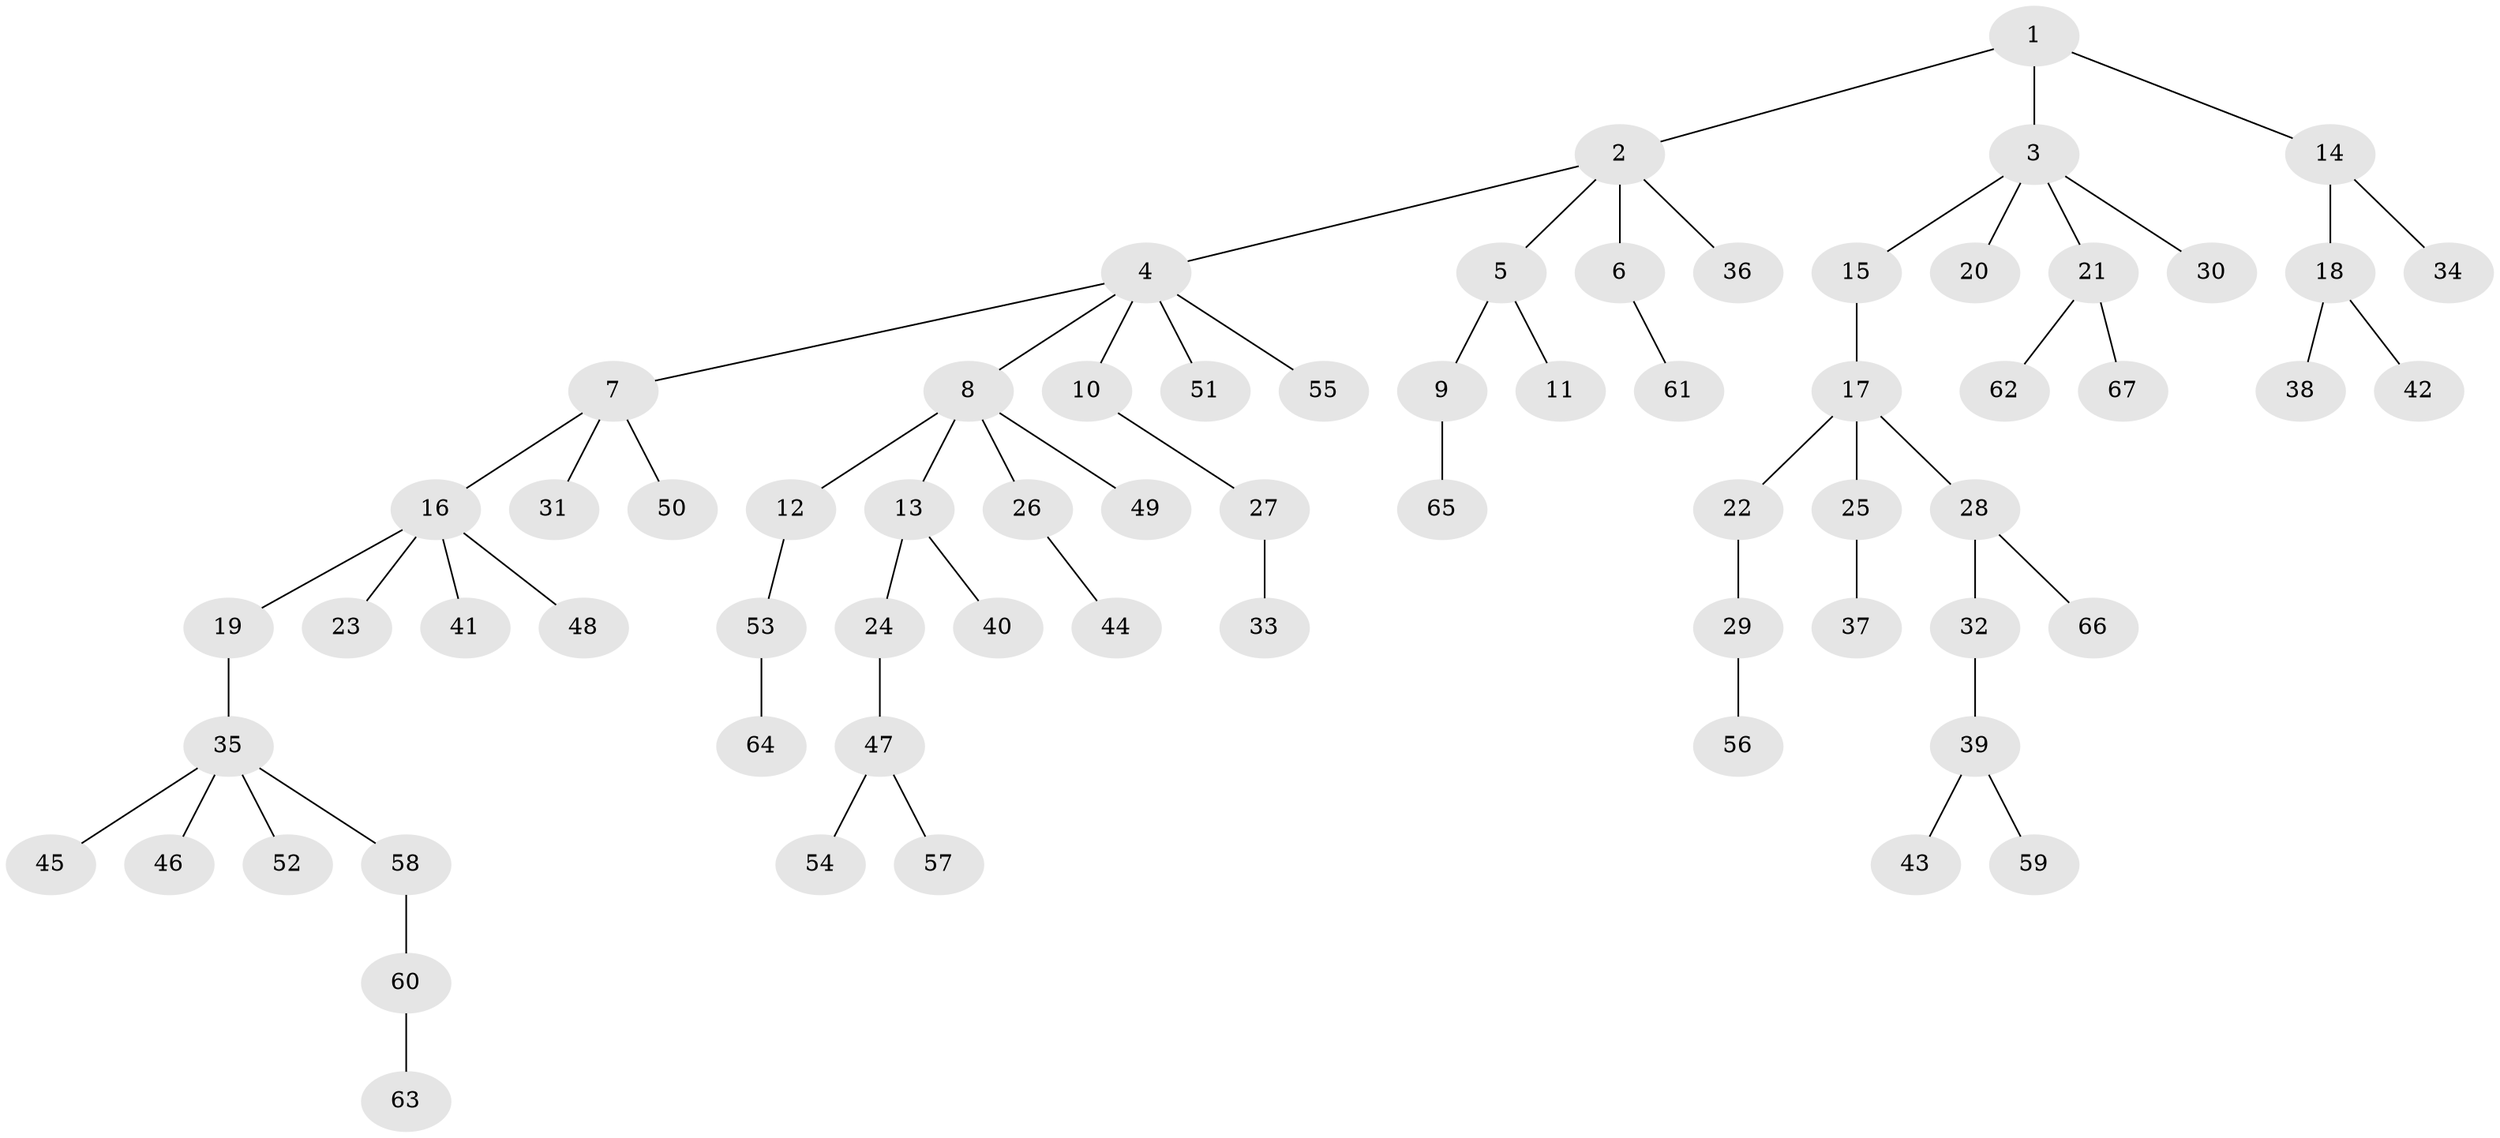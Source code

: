 // Generated by graph-tools (version 1.1) at 2025/52/03/09/25 04:52:40]
// undirected, 67 vertices, 66 edges
graph export_dot {
graph [start="1"]
  node [color=gray90,style=filled];
  1;
  2;
  3;
  4;
  5;
  6;
  7;
  8;
  9;
  10;
  11;
  12;
  13;
  14;
  15;
  16;
  17;
  18;
  19;
  20;
  21;
  22;
  23;
  24;
  25;
  26;
  27;
  28;
  29;
  30;
  31;
  32;
  33;
  34;
  35;
  36;
  37;
  38;
  39;
  40;
  41;
  42;
  43;
  44;
  45;
  46;
  47;
  48;
  49;
  50;
  51;
  52;
  53;
  54;
  55;
  56;
  57;
  58;
  59;
  60;
  61;
  62;
  63;
  64;
  65;
  66;
  67;
  1 -- 2;
  1 -- 3;
  1 -- 14;
  2 -- 4;
  2 -- 5;
  2 -- 6;
  2 -- 36;
  3 -- 15;
  3 -- 20;
  3 -- 21;
  3 -- 30;
  4 -- 7;
  4 -- 8;
  4 -- 10;
  4 -- 51;
  4 -- 55;
  5 -- 9;
  5 -- 11;
  6 -- 61;
  7 -- 16;
  7 -- 31;
  7 -- 50;
  8 -- 12;
  8 -- 13;
  8 -- 26;
  8 -- 49;
  9 -- 65;
  10 -- 27;
  12 -- 53;
  13 -- 24;
  13 -- 40;
  14 -- 18;
  14 -- 34;
  15 -- 17;
  16 -- 19;
  16 -- 23;
  16 -- 41;
  16 -- 48;
  17 -- 22;
  17 -- 25;
  17 -- 28;
  18 -- 38;
  18 -- 42;
  19 -- 35;
  21 -- 62;
  21 -- 67;
  22 -- 29;
  24 -- 47;
  25 -- 37;
  26 -- 44;
  27 -- 33;
  28 -- 32;
  28 -- 66;
  29 -- 56;
  32 -- 39;
  35 -- 45;
  35 -- 46;
  35 -- 52;
  35 -- 58;
  39 -- 43;
  39 -- 59;
  47 -- 54;
  47 -- 57;
  53 -- 64;
  58 -- 60;
  60 -- 63;
}
